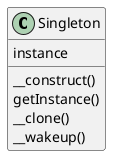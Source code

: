 @startuml

class Singleton {
    instance
    __construct()
    getInstance()
    __clone()
    __wakeup()
}


@enduml